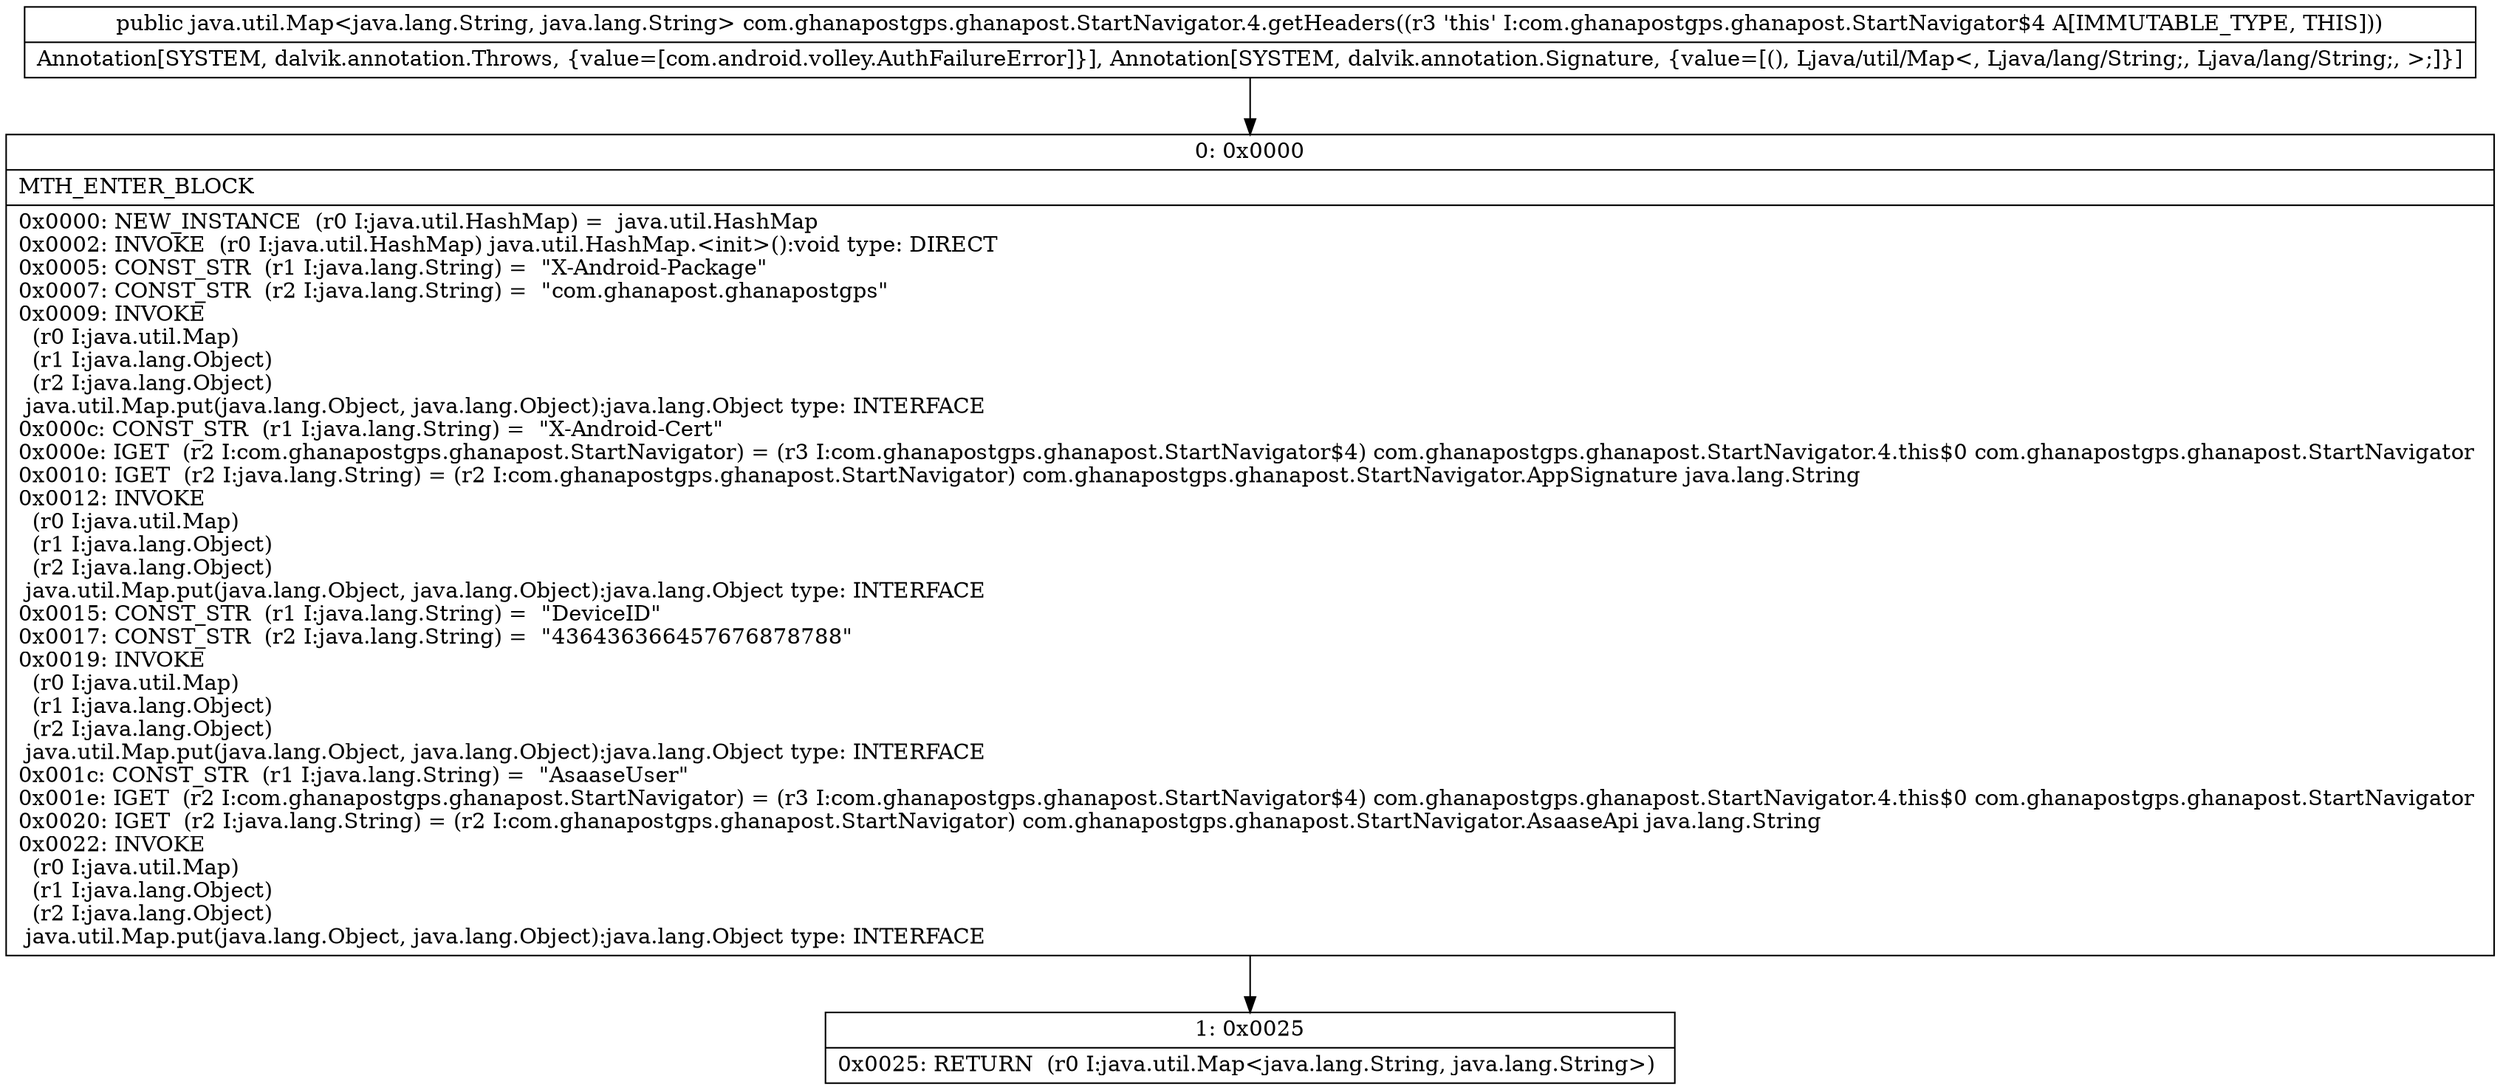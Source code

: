digraph "CFG forcom.ghanapostgps.ghanapost.StartNavigator.4.getHeaders()Ljava\/util\/Map;" {
Node_0 [shape=record,label="{0\:\ 0x0000|MTH_ENTER_BLOCK\l|0x0000: NEW_INSTANCE  (r0 I:java.util.HashMap) =  java.util.HashMap \l0x0002: INVOKE  (r0 I:java.util.HashMap) java.util.HashMap.\<init\>():void type: DIRECT \l0x0005: CONST_STR  (r1 I:java.lang.String) =  \"X\-Android\-Package\" \l0x0007: CONST_STR  (r2 I:java.lang.String) =  \"com.ghanapost.ghanapostgps\" \l0x0009: INVOKE  \l  (r0 I:java.util.Map)\l  (r1 I:java.lang.Object)\l  (r2 I:java.lang.Object)\l java.util.Map.put(java.lang.Object, java.lang.Object):java.lang.Object type: INTERFACE \l0x000c: CONST_STR  (r1 I:java.lang.String) =  \"X\-Android\-Cert\" \l0x000e: IGET  (r2 I:com.ghanapostgps.ghanapost.StartNavigator) = (r3 I:com.ghanapostgps.ghanapost.StartNavigator$4) com.ghanapostgps.ghanapost.StartNavigator.4.this$0 com.ghanapostgps.ghanapost.StartNavigator \l0x0010: IGET  (r2 I:java.lang.String) = (r2 I:com.ghanapostgps.ghanapost.StartNavigator) com.ghanapostgps.ghanapost.StartNavigator.AppSignature java.lang.String \l0x0012: INVOKE  \l  (r0 I:java.util.Map)\l  (r1 I:java.lang.Object)\l  (r2 I:java.lang.Object)\l java.util.Map.put(java.lang.Object, java.lang.Object):java.lang.Object type: INTERFACE \l0x0015: CONST_STR  (r1 I:java.lang.String) =  \"DeviceID\" \l0x0017: CONST_STR  (r2 I:java.lang.String) =  \"436436366457676878788\" \l0x0019: INVOKE  \l  (r0 I:java.util.Map)\l  (r1 I:java.lang.Object)\l  (r2 I:java.lang.Object)\l java.util.Map.put(java.lang.Object, java.lang.Object):java.lang.Object type: INTERFACE \l0x001c: CONST_STR  (r1 I:java.lang.String) =  \"AsaaseUser\" \l0x001e: IGET  (r2 I:com.ghanapostgps.ghanapost.StartNavigator) = (r3 I:com.ghanapostgps.ghanapost.StartNavigator$4) com.ghanapostgps.ghanapost.StartNavigator.4.this$0 com.ghanapostgps.ghanapost.StartNavigator \l0x0020: IGET  (r2 I:java.lang.String) = (r2 I:com.ghanapostgps.ghanapost.StartNavigator) com.ghanapostgps.ghanapost.StartNavigator.AsaaseApi java.lang.String \l0x0022: INVOKE  \l  (r0 I:java.util.Map)\l  (r1 I:java.lang.Object)\l  (r2 I:java.lang.Object)\l java.util.Map.put(java.lang.Object, java.lang.Object):java.lang.Object type: INTERFACE \l}"];
Node_1 [shape=record,label="{1\:\ 0x0025|0x0025: RETURN  (r0 I:java.util.Map\<java.lang.String, java.lang.String\>) \l}"];
MethodNode[shape=record,label="{public java.util.Map\<java.lang.String, java.lang.String\> com.ghanapostgps.ghanapost.StartNavigator.4.getHeaders((r3 'this' I:com.ghanapostgps.ghanapost.StartNavigator$4 A[IMMUTABLE_TYPE, THIS]))  | Annotation[SYSTEM, dalvik.annotation.Throws, \{value=[com.android.volley.AuthFailureError]\}], Annotation[SYSTEM, dalvik.annotation.Signature, \{value=[(), Ljava\/util\/Map\<, Ljava\/lang\/String;, Ljava\/lang\/String;, \>;]\}]\l}"];
MethodNode -> Node_0;
Node_0 -> Node_1;
}

